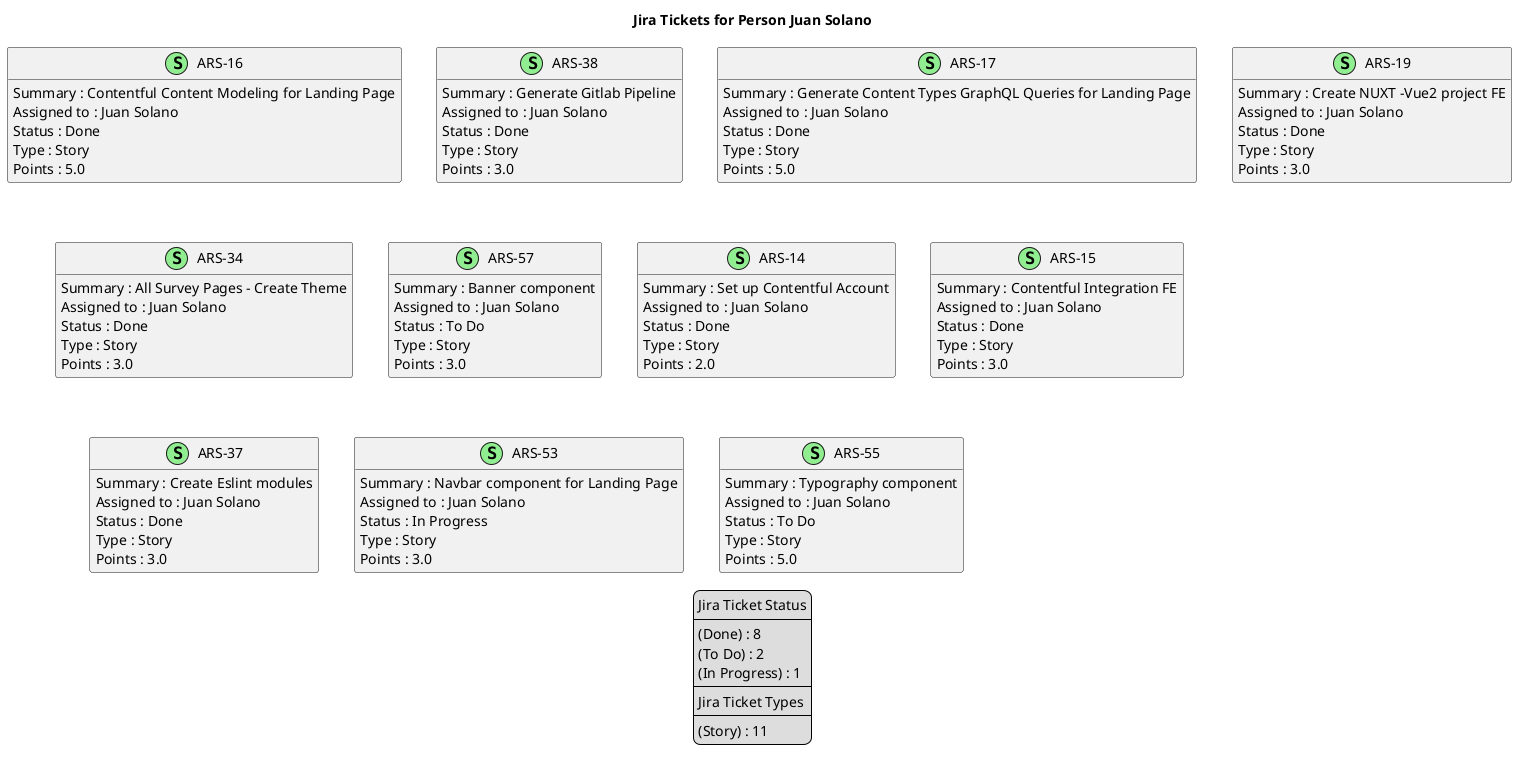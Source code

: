 @startuml
'https://plantuml.com/class-diagram

' GENERATE CLASS DIAGRAM ===========
' Generated at    : Tue May 14 15:35:46 CEST 2024

title Jira Tickets for Person Juan Solano
hide empty members

legend
Jira Ticket Status
----
(Done) : 8
(To Do) : 2
(In Progress) : 1
----
Jira Ticket Types
----
(Story) : 11
end legend


' Tickets =======
class "ARS-16" << (S,lightgreen) >> {
  Summary : Contentful Content Modeling for Landing Page
  Assigned to : Juan Solano
  Status : Done
  Type : Story
  Points : 5.0
}

class "ARS-38" << (S,lightgreen) >> {
  Summary : Generate Gitlab Pipeline
  Assigned to : Juan Solano
  Status : Done
  Type : Story
  Points : 3.0
}

class "ARS-17" << (S,lightgreen) >> {
  Summary : Generate Content Types GraphQL Queries for Landing Page
  Assigned to : Juan Solano
  Status : Done
  Type : Story
  Points : 5.0
}

class "ARS-19" << (S,lightgreen) >> {
  Summary : Create NUXT -Vue2 project FE
  Assigned to : Juan Solano
  Status : Done
  Type : Story
  Points : 3.0
}

class "ARS-34" << (S,lightgreen) >> {
  Summary : All Survey Pages - Create Theme
  Assigned to : Juan Solano
  Status : Done
  Type : Story
  Points : 3.0
}

class "ARS-57" << (S,lightgreen) >> {
  Summary : Banner component
  Assigned to : Juan Solano
  Status : To Do
  Type : Story
  Points : 3.0
}

class "ARS-14" << (S,lightgreen) >> {
  Summary : Set up Contentful Account
  Assigned to : Juan Solano
  Status : Done
  Type : Story
  Points : 2.0
}

class "ARS-15" << (S,lightgreen) >> {
  Summary : Contentful Integration FE
  Assigned to : Juan Solano
  Status : Done
  Type : Story
  Points : 3.0
}

class "ARS-37" << (S,lightgreen) >> {
  Summary : Create Eslint modules
  Assigned to : Juan Solano
  Status : Done
  Type : Story
  Points : 3.0
}

class "ARS-53" << (S,lightgreen) >> {
  Summary : Navbar component for Landing Page
  Assigned to : Juan Solano
  Status : In Progress
  Type : Story
  Points : 3.0
}

class "ARS-55" << (S,lightgreen) >> {
  Summary : Typography component
  Assigned to : Juan Solano
  Status : To Do
  Type : Story
  Points : 5.0
}



' Links =======


@enduml

